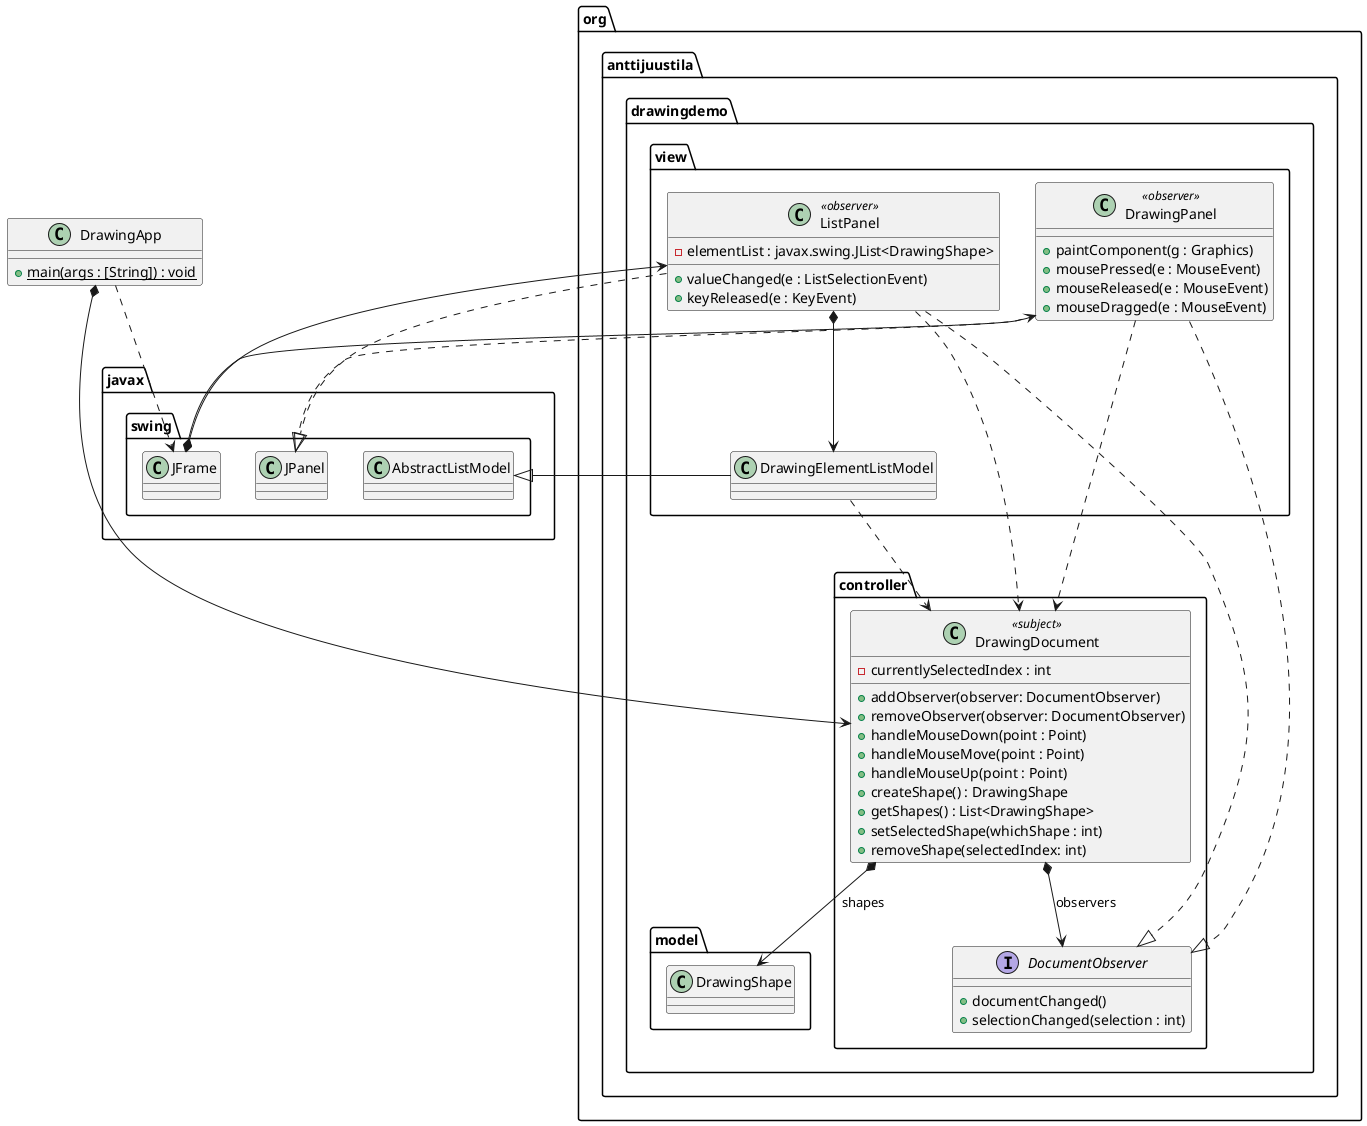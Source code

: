 @startuml
skinparam groupInheritance 2
top to bottom direction

class DrawingApp {
	+ {static} main(args : [String]) : void
}

DrawingApp *--> org.anttijuustila.drawingdemo.controller.DrawingDocument
DrawingApp ..> javax.swing.JFrame
javax.swing.JFrame *--> org.anttijuustila.drawingdemo.view.DrawingPanel
javax.swing.JFrame *--> org.anttijuustila.drawingdemo.view.ListPanel

package org.anttijuustila.drawingdemo {

	package controller {
		class DrawingDocument <<subject>>  {
			- currentlySelectedIndex : int 
			+ addObserver(observer: DocumentObserver)
			+ removeObserver(observer: DocumentObserver)
			+ handleMouseDown(point : Point)
			+ handleMouseMove(point : Point) 
			+ handleMouseUp(point : Point)
			+ createShape() : DrawingShape
			+ getShapes() : List<DrawingShape>
			+ setSelectedShape(whichShape : int)
			+ removeShape(selectedIndex: int)
		}
		interface DocumentObserver {
			+ documentChanged()
			+ selectionChanged(selection : int)
		}
		DrawingDocument *--> DocumentObserver : observers
		DrawingDocument *--> org.anttijuustila.drawingdemo.model.DrawingShape : shapes
	}

	package model {
		class DrawingShape
	}

	package view {
		class ListPanel <<observer>> {
			- elementList : javax.swing.JList<DrawingShape>
			+ valueChanged(e : ListSelectionEvent)
			+ keyReleased(e : KeyEvent) 
		}
		ListPanel ..|> DocumentObserver
		ListPanel ..> DrawingDocument
		ListPanel ..|> javax.swing.JPanel
		class DrawingPanel  <<observer>> {
			+ paintComponent(g : Graphics)
			+ mousePressed(e : MouseEvent)
			+ mouseReleased(e : MouseEvent)
			+ mouseDragged(e : MouseEvent)
		}
		DrawingPanel ..|> DocumentObserver
		DrawingPanel ..|> javax.swing.JPanel
		DrawingPanel ..> DrawingDocument
		class DrawingElementListModel
		ListPanel *--> DrawingElementListModel
		DrawingElementListModel ..> org.anttijuustila.drawingdemo.controller.DrawingDocument
		DrawingElementListModel --|> javax.swing.AbstractListModel
	}

}
@enduml